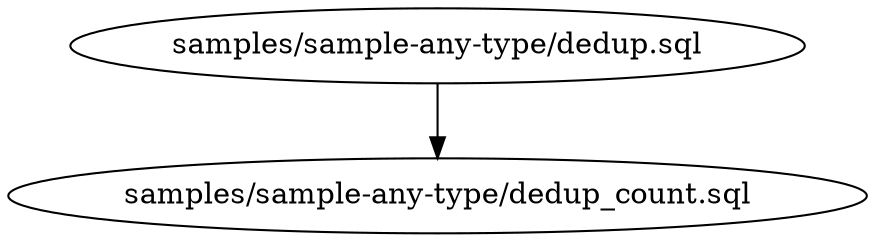 digraph G {
0 [label="samples/sample-any-type/dedup.sql", shape="", type=query];
1 [label="samples/sample-any-type/dedup_count.sql", shape="", type=query];
0->1 ;
}
